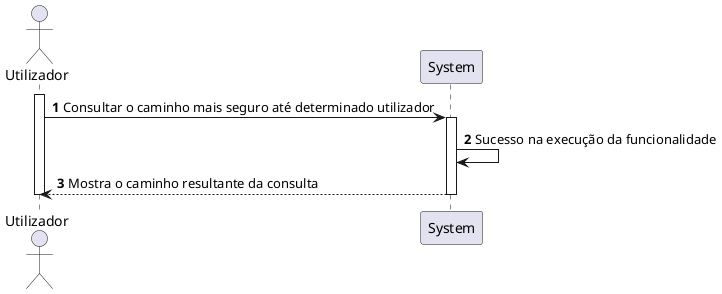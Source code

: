 @startuml
autonumber
'hide footbox

actor "Utilizador" as ua

activate ua
ua->"System": Consultar o caminho mais seguro até determinado utilizador
activate "System"
"System"->"System": Sucesso na execução da funcionalidade
"System"-->ua: Mostra o caminho resultante da consulta
deactivate "System"
deactivate ua
@enduml
